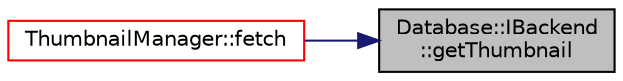 digraph "Database::IBackend::getThumbnail"
{
 // LATEX_PDF_SIZE
  edge [fontname="Helvetica",fontsize="10",labelfontname="Helvetica",labelfontsize="10"];
  node [fontname="Helvetica",fontsize="10",shape=record];
  rankdir="RL";
  Node1 [label="Database::IBackend\l::getThumbnail",height=0.2,width=0.4,color="black", fillcolor="grey75", style="filled", fontcolor="black",tooltip=" "];
  Node1 -> Node2 [dir="back",color="midnightblue",fontsize="10",style="solid",fontname="Helvetica"];
  Node2 [label="ThumbnailManager::fetch",height=0.2,width=0.4,color="red", fillcolor="white", style="filled",URL="$class_thumbnail_manager.html#a23c27b8332708a2e59a6a5ac0c3962fd",tooltip=" "];
}
